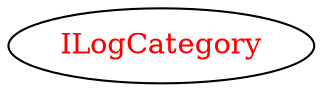 digraph dependencyGraph {
 concentrate=true;
 ranksep="2.0";
 rankdir="LR"; 
 splines="ortho";
"ILogCategory" [fontcolor="red"];
}